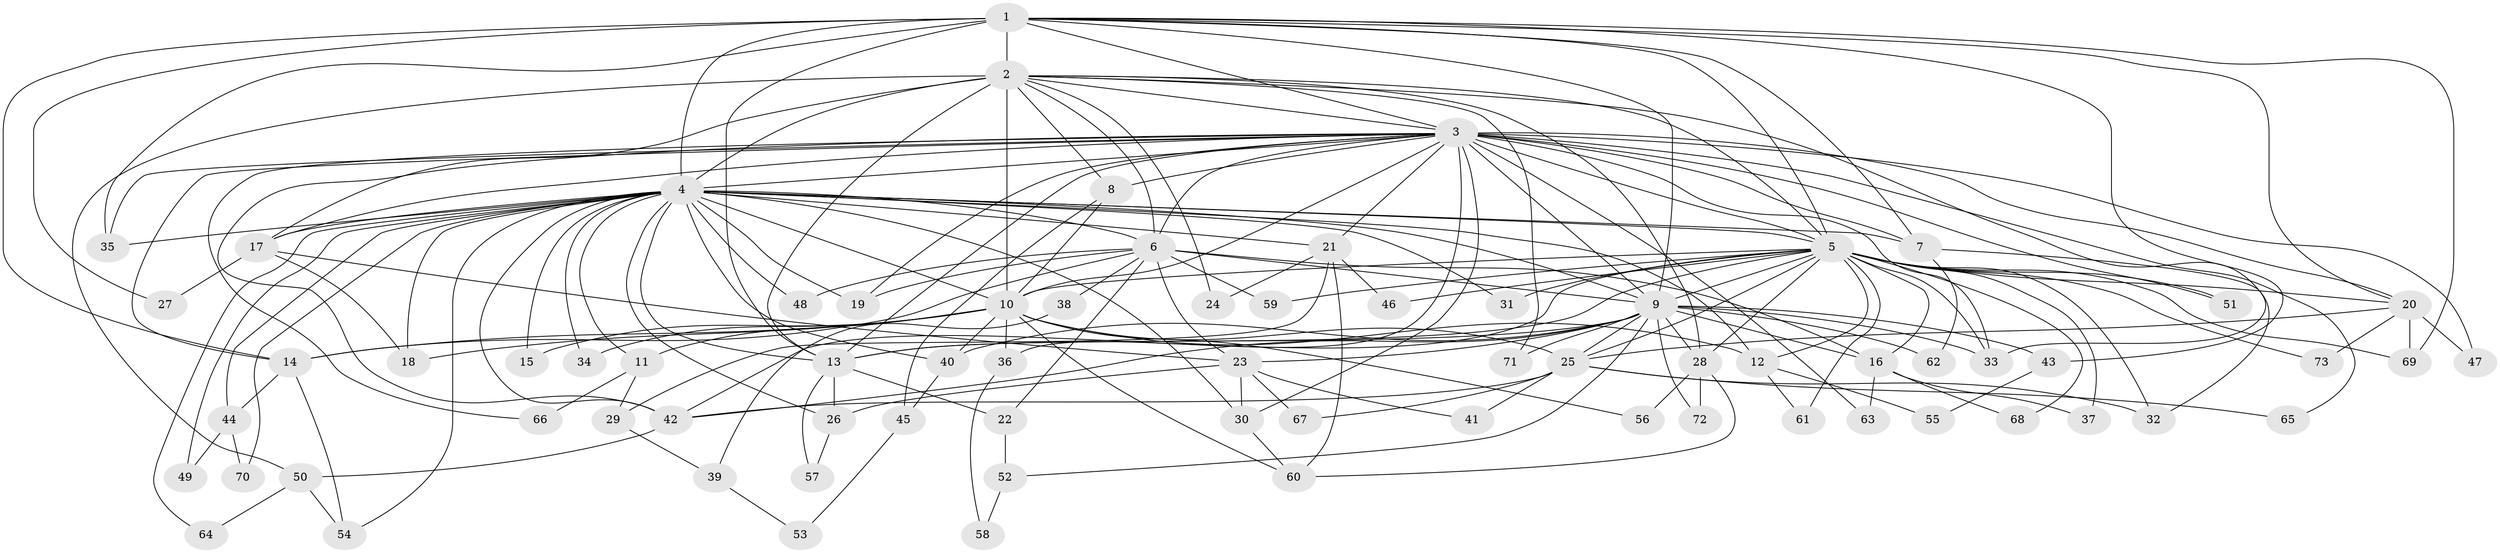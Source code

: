 // original degree distribution, {17: 0.00684931506849315, 18: 0.00684931506849315, 28: 0.0136986301369863, 24: 0.0136986301369863, 23: 0.00684931506849315, 27: 0.00684931506849315, 22: 0.0136986301369863, 13: 0.00684931506849315, 5: 0.0684931506849315, 3: 0.22602739726027396, 8: 0.02054794520547945, 4: 0.0547945205479452, 2: 0.5205479452054794, 6: 0.0273972602739726, 7: 0.00684931506849315}
// Generated by graph-tools (version 1.1) at 2025/35/03/09/25 02:35:14]
// undirected, 73 vertices, 183 edges
graph export_dot {
graph [start="1"]
  node [color=gray90,style=filled];
  1;
  2;
  3;
  4;
  5;
  6;
  7;
  8;
  9;
  10;
  11;
  12;
  13;
  14;
  15;
  16;
  17;
  18;
  19;
  20;
  21;
  22;
  23;
  24;
  25;
  26;
  27;
  28;
  29;
  30;
  31;
  32;
  33;
  34;
  35;
  36;
  37;
  38;
  39;
  40;
  41;
  42;
  43;
  44;
  45;
  46;
  47;
  48;
  49;
  50;
  51;
  52;
  53;
  54;
  55;
  56;
  57;
  58;
  59;
  60;
  61;
  62;
  63;
  64;
  65;
  66;
  67;
  68;
  69;
  70;
  71;
  72;
  73;
  1 -- 2 [weight=4.0];
  1 -- 3 [weight=4.0];
  1 -- 4 [weight=4.0];
  1 -- 5 [weight=4.0];
  1 -- 7 [weight=2.0];
  1 -- 9 [weight=2.0];
  1 -- 13 [weight=9.0];
  1 -- 14 [weight=1.0];
  1 -- 20 [weight=1.0];
  1 -- 27 [weight=1.0];
  1 -- 35 [weight=1.0];
  1 -- 43 [weight=1.0];
  1 -- 69 [weight=1.0];
  2 -- 3 [weight=4.0];
  2 -- 4 [weight=4.0];
  2 -- 5 [weight=4.0];
  2 -- 6 [weight=1.0];
  2 -- 8 [weight=2.0];
  2 -- 10 [weight=10.0];
  2 -- 13 [weight=3.0];
  2 -- 17 [weight=1.0];
  2 -- 24 [weight=1.0];
  2 -- 28 [weight=1.0];
  2 -- 33 [weight=1.0];
  2 -- 50 [weight=1.0];
  2 -- 71 [weight=1.0];
  3 -- 4 [weight=4.0];
  3 -- 5 [weight=4.0];
  3 -- 6 [weight=1.0];
  3 -- 7 [weight=1.0];
  3 -- 8 [weight=1.0];
  3 -- 9 [weight=13.0];
  3 -- 10 [weight=3.0];
  3 -- 13 [weight=1.0];
  3 -- 14 [weight=1.0];
  3 -- 17 [weight=1.0];
  3 -- 19 [weight=1.0];
  3 -- 20 [weight=2.0];
  3 -- 21 [weight=1.0];
  3 -- 30 [weight=1.0];
  3 -- 33 [weight=1.0];
  3 -- 35 [weight=1.0];
  3 -- 36 [weight=1.0];
  3 -- 42 [weight=1.0];
  3 -- 47 [weight=1.0];
  3 -- 51 [weight=1.0];
  3 -- 63 [weight=1.0];
  3 -- 65 [weight=1.0];
  3 -- 66 [weight=1.0];
  4 -- 5 [weight=4.0];
  4 -- 6 [weight=1.0];
  4 -- 7 [weight=1.0];
  4 -- 9 [weight=3.0];
  4 -- 10 [weight=2.0];
  4 -- 11 [weight=2.0];
  4 -- 12 [weight=1.0];
  4 -- 13 [weight=1.0];
  4 -- 15 [weight=1.0];
  4 -- 17 [weight=1.0];
  4 -- 18 [weight=1.0];
  4 -- 19 [weight=1.0];
  4 -- 21 [weight=1.0];
  4 -- 26 [weight=2.0];
  4 -- 30 [weight=1.0];
  4 -- 31 [weight=1.0];
  4 -- 34 [weight=1.0];
  4 -- 35 [weight=2.0];
  4 -- 40 [weight=1.0];
  4 -- 42 [weight=1.0];
  4 -- 44 [weight=1.0];
  4 -- 48 [weight=1.0];
  4 -- 49 [weight=1.0];
  4 -- 54 [weight=1.0];
  4 -- 64 [weight=1.0];
  4 -- 70 [weight=1.0];
  5 -- 9 [weight=2.0];
  5 -- 10 [weight=1.0];
  5 -- 12 [weight=2.0];
  5 -- 13 [weight=2.0];
  5 -- 16 [weight=1.0];
  5 -- 20 [weight=1.0];
  5 -- 25 [weight=1.0];
  5 -- 28 [weight=2.0];
  5 -- 31 [weight=1.0];
  5 -- 32 [weight=1.0];
  5 -- 33 [weight=1.0];
  5 -- 37 [weight=1.0];
  5 -- 42 [weight=2.0];
  5 -- 46 [weight=1.0];
  5 -- 51 [weight=1.0];
  5 -- 59 [weight=1.0];
  5 -- 61 [weight=1.0];
  5 -- 68 [weight=1.0];
  5 -- 69 [weight=1.0];
  5 -- 73 [weight=1.0];
  6 -- 9 [weight=1.0];
  6 -- 14 [weight=1.0];
  6 -- 16 [weight=1.0];
  6 -- 19 [weight=1.0];
  6 -- 22 [weight=1.0];
  6 -- 23 [weight=1.0];
  6 -- 38 [weight=1.0];
  6 -- 48 [weight=1.0];
  6 -- 59 [weight=1.0];
  7 -- 32 [weight=1.0];
  7 -- 62 [weight=1.0];
  8 -- 10 [weight=1.0];
  8 -- 45 [weight=1.0];
  9 -- 13 [weight=1.0];
  9 -- 16 [weight=1.0];
  9 -- 23 [weight=1.0];
  9 -- 25 [weight=1.0];
  9 -- 28 [weight=1.0];
  9 -- 33 [weight=1.0];
  9 -- 40 [weight=2.0];
  9 -- 42 [weight=1.0];
  9 -- 43 [weight=1.0];
  9 -- 52 [weight=1.0];
  9 -- 62 [weight=1.0];
  9 -- 71 [weight=1.0];
  9 -- 72 [weight=1.0];
  10 -- 11 [weight=1.0];
  10 -- 12 [weight=1.0];
  10 -- 14 [weight=1.0];
  10 -- 15 [weight=1.0];
  10 -- 18 [weight=1.0];
  10 -- 25 [weight=1.0];
  10 -- 34 [weight=1.0];
  10 -- 36 [weight=1.0];
  10 -- 40 [weight=1.0];
  10 -- 56 [weight=1.0];
  10 -- 60 [weight=1.0];
  11 -- 29 [weight=1.0];
  11 -- 66 [weight=1.0];
  12 -- 55 [weight=1.0];
  12 -- 61 [weight=1.0];
  13 -- 22 [weight=1.0];
  13 -- 26 [weight=1.0];
  13 -- 57 [weight=1.0];
  14 -- 44 [weight=1.0];
  14 -- 54 [weight=1.0];
  16 -- 37 [weight=1.0];
  16 -- 63 [weight=1.0];
  16 -- 68 [weight=1.0];
  17 -- 18 [weight=1.0];
  17 -- 23 [weight=1.0];
  17 -- 27 [weight=1.0];
  20 -- 25 [weight=1.0];
  20 -- 47 [weight=1.0];
  20 -- 69 [weight=1.0];
  20 -- 73 [weight=1.0];
  21 -- 24 [weight=1.0];
  21 -- 29 [weight=1.0];
  21 -- 46 [weight=1.0];
  21 -- 60 [weight=1.0];
  22 -- 52 [weight=1.0];
  23 -- 26 [weight=1.0];
  23 -- 30 [weight=1.0];
  23 -- 41 [weight=1.0];
  23 -- 67 [weight=1.0];
  25 -- 32 [weight=1.0];
  25 -- 41 [weight=1.0];
  25 -- 42 [weight=1.0];
  25 -- 65 [weight=1.0];
  25 -- 67 [weight=1.0];
  26 -- 57 [weight=1.0];
  28 -- 56 [weight=1.0];
  28 -- 60 [weight=1.0];
  28 -- 72 [weight=1.0];
  29 -- 39 [weight=1.0];
  30 -- 60 [weight=1.0];
  36 -- 58 [weight=1.0];
  38 -- 39 [weight=1.0];
  39 -- 53 [weight=1.0];
  40 -- 45 [weight=1.0];
  42 -- 50 [weight=1.0];
  43 -- 55 [weight=1.0];
  44 -- 49 [weight=1.0];
  44 -- 70 [weight=1.0];
  45 -- 53 [weight=1.0];
  50 -- 54 [weight=1.0];
  50 -- 64 [weight=1.0];
  52 -- 58 [weight=1.0];
}
